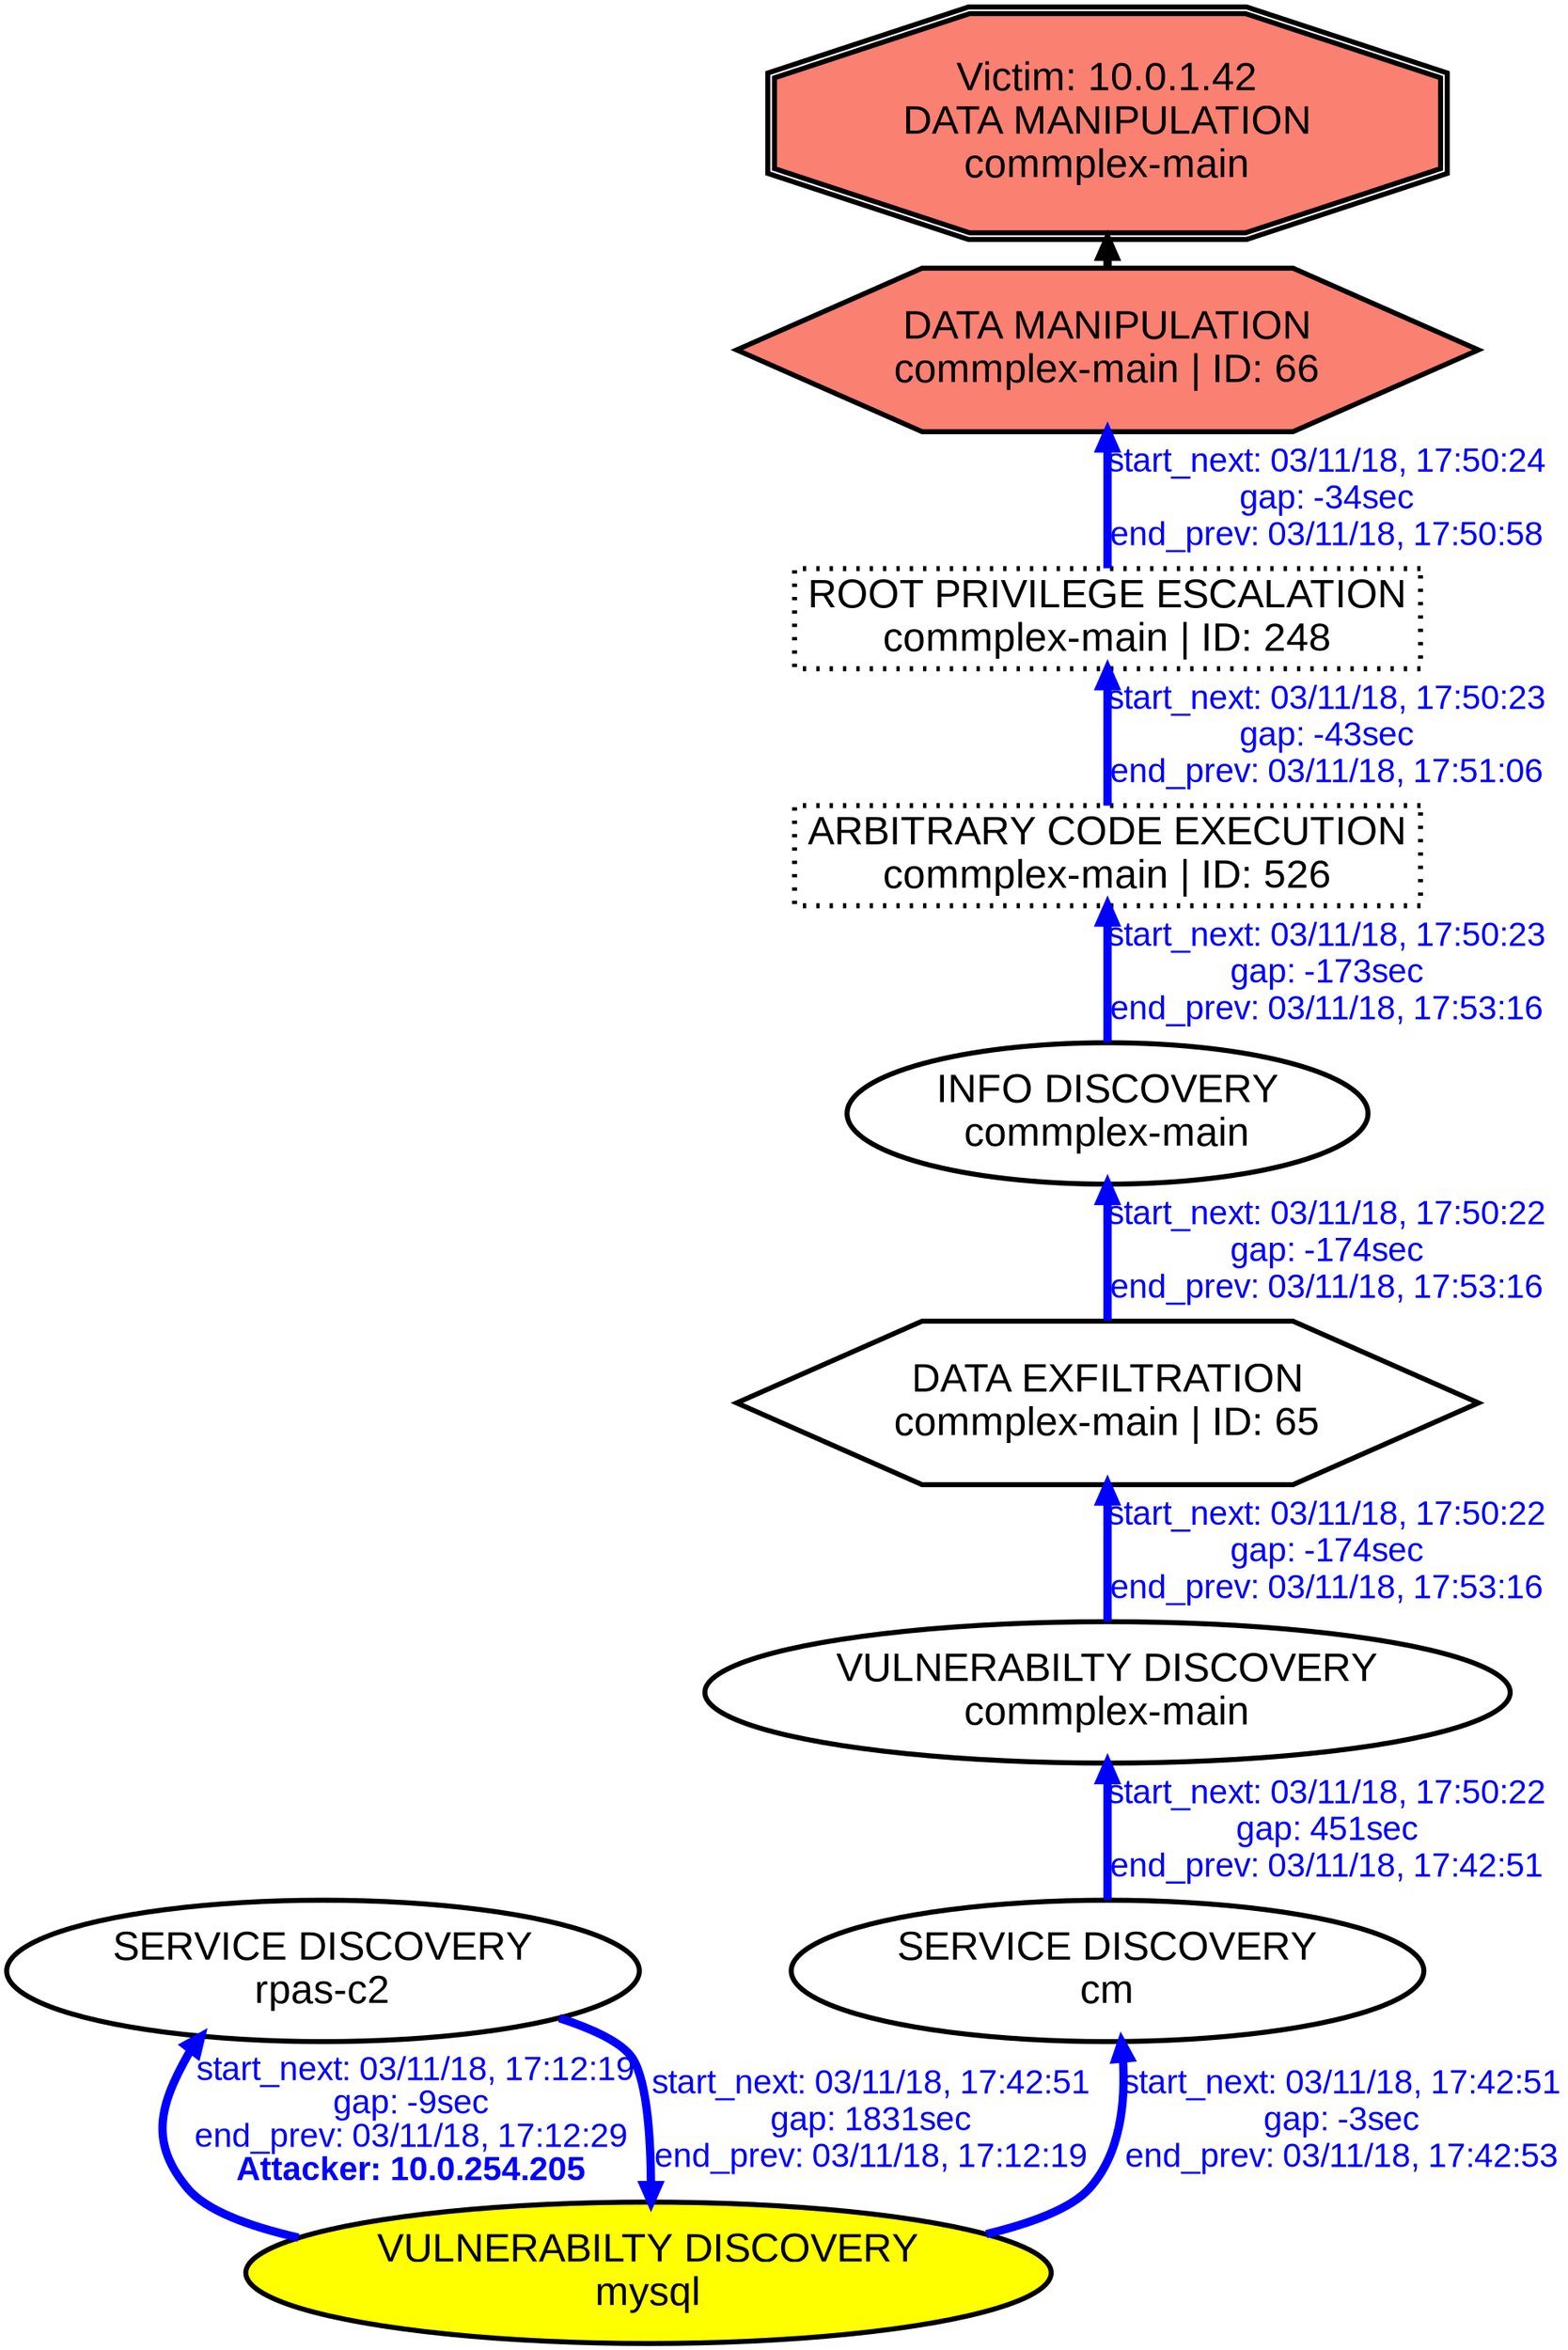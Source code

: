 digraph DATAMANIPULATIONcommplexmain {
rankdir="BT"; 
 graph [ nodesep="0.1", ranksep="0.02"] 
 node [ fontname=Arial, fontsize=24,penwidth=3]; 
 edge [ fontname=Arial, fontsize=20,penwidth=5 ];
"Victim: 10.0.1.42
DATA MANIPULATION
commplex-main" [shape=doubleoctagon, style=filled, fillcolor=salmon];
{ rank = max; "Victim: 10.0.1.42
DATA MANIPULATION
commplex-main"}
"DATA MANIPULATION
commplex-main | ID: 66" -> "Victim: 10.0.1.42
DATA MANIPULATION
commplex-main"
"DATA MANIPULATION
commplex-main | ID: 66" [style=filled, fillcolor= salmon]
{ rank=same; "DATA MANIPULATION
commplex-main | ID: 66"}
"VULNERABILTY DISCOVERY
mysql" [style=filled, fillcolor= yellow]
"VULNERABILTY DISCOVERY
mysql" -> "SERVICE DISCOVERY
rpas-c2" [ color=blue] [label=<<font color="blue"> start_next: 03/11/18, 17:12:19<br/>gap: -9sec<br/>end_prev: 03/11/18, 17:12:29</font><br/><font color="blue"><b>Attacker: 10.0.254.205</b></font>>]
"SERVICE DISCOVERY
rpas-c2" -> "VULNERABILTY DISCOVERY
mysql" [ label="start_next: 03/11/18, 17:42:51
gap: 1831sec
end_prev: 03/11/18, 17:12:19"][ fontcolor="blue" color=blue]
"VULNERABILTY DISCOVERY
mysql" -> "SERVICE DISCOVERY
cm" [ label="start_next: 03/11/18, 17:42:51
gap: -3sec
end_prev: 03/11/18, 17:42:53"][ fontcolor="blue" color=blue]
"SERVICE DISCOVERY
cm" -> "VULNERABILTY DISCOVERY
commplex-main" [ label="start_next: 03/11/18, 17:50:22
gap: 451sec
end_prev: 03/11/18, 17:42:51"][ fontcolor="blue" color=blue]
"VULNERABILTY DISCOVERY
commplex-main" -> "DATA EXFILTRATION
commplex-main | ID: 65" [ label="start_next: 03/11/18, 17:50:22
gap: -174sec
end_prev: 03/11/18, 17:53:16"][ fontcolor="blue" color=blue]
"DATA EXFILTRATION
commplex-main | ID: 65" -> "INFO DISCOVERY
commplex-main" [ label="start_next: 03/11/18, 17:50:22
gap: -174sec
end_prev: 03/11/18, 17:53:16"][ fontcolor="blue" color=blue]
"INFO DISCOVERY
commplex-main" -> "ARBITRARY CODE EXECUTION
commplex-main | ID: 526" [ label="start_next: 03/11/18, 17:50:23
gap: -173sec
end_prev: 03/11/18, 17:53:16"][ fontcolor="blue" color=blue]
"ARBITRARY CODE EXECUTION
commplex-main | ID: 526" -> "ROOT PRIVILEGE ESCALATION
commplex-main | ID: 248" [ label="start_next: 03/11/18, 17:50:23
gap: -43sec
end_prev: 03/11/18, 17:51:06"][ fontcolor="blue" color=blue]
"ROOT PRIVILEGE ESCALATION
commplex-main | ID: 248" -> "DATA MANIPULATION
commplex-main | ID: 66" [ label="start_next: 03/11/18, 17:50:24
gap: -34sec
end_prev: 03/11/18, 17:50:58"][ fontcolor="blue" color=blue]
"VULNERABILTY DISCOVERY
mysql" [shape=oval]
"VULNERABILTY DISCOVERY
mysql" [tooltip="ET SCAN Suspicious inbound to mySQL port 3306
ET SCAN Suspicious inbound to MSSQL port 1433
ET SCAN Suspicious inbound to PostgreSQL port 5432
ET SCAN Suspicious inbound to Oracle SQL port 1521
ET SCAN Suspicious inbound to mSQL port 4333"]
"SERVICE DISCOVERY
rpas-c2" [shape=oval]
"SERVICE DISCOVERY
rpas-c2" [tooltip="ET SCAN Potential VNC Scan 5900-5920
ET SCAN Potential VNC Scan 5800-5820"]
"SERVICE DISCOVERY
cm" [shape=oval]
"SERVICE DISCOVERY
cm" [tooltip="ET SCAN Potential VNC Scan 5900-5920
ET SCAN Potential VNC Scan 5800-5820"]
"VULNERABILTY DISCOVERY
commplex-main" [shape=oval]
"VULNERABILTY DISCOVERY
commplex-main" [tooltip="ET SCAN Nikto Web App Scan in Progress"]
"DATA EXFILTRATION
commplex-main | ID: 65" [shape=hexagon]
"DATA EXFILTRATION
commplex-main | ID: 65" [tooltip="GPL WEB_SERVER Tomcat server snoop access
GPL EXPLOIT ISAPI .ida access
GPL EXPLOIT /msadc/samples/ access
ET WEB_SERVER ColdFusion componentutils access
ET WEB_SERVER /system32/ in Uri - Possible Protected Directory Access Attempt
ET WEB_SPECIFIC_APPS PHP-CGI query string parameter vulnerability
ET WEB_SERVER Possible XXE SYSTEM ENTITY in POST BODY.
ET WEB_SERVER /etc/shadow Detected in URI
GPL EXPLOIT ISAPI .idq access"]
"INFO DISCOVERY
commplex-main" [shape=oval]
"INFO DISCOVERY
commplex-main" [tooltip="GPL WEB_SERVER viewcode access
GPL WEB_SERVER .htaccess access
GPL WEB_SERVER writeto.cnf access
GPL WEB_SERVER iisadmin access
ET WEB_SPECIFIC_APPS Request to Wordpress W3TC Plug-in dbcache Directory
GPL WEB_SERVER services.cnf access
GPL EXPLOIT unicode directory traversal attempt
GPL WEB_SERVER service.cnf access
GPL EXPLOIT iisadmpwd attempt
ET WEB_SERVER PHP SESSION SuperGlobal in URI
GPL WEB_SERVER /~root access
GPL WEB_SERVER authors.pwd access
ET WEB_SERVER PHP ENV SuperGlobal in URI
GPL EXPLOIT .cnf access
ET POLICY Proxy TRACE Request - inbound
GPL WEB_SERVER .htpasswd access
GPL WEB_SERVER global.asa access
ET WEB_SERVER PHP SERVER SuperGlobal in URI
GPL EXPLOIT fpcount access
GPL WEB_SERVER globals.pl access
GPL WEB_SERVER service.pwd
GPL EXPLOIT ISAPI .idq attempt
ET WEB_SERVER PHP Easteregg Information-Disclosure (phpinfo)
GPL WEB_SERVER printenv access
GPL WEB_SERVER author.exe access
GPL EXPLOIT iissamples access
GPL EXPLOIT .htr access
ET WEB_SERVER PHP REQUEST SuperGlobal in URI"]
"ARBITRARY CODE EXECUTION
commplex-main | ID: 526" [style="dotted", shape=box]
"ARBITRARY CODE EXECUTION
commplex-main | ID: 526" [tooltip="ET WEB_SPECIFIC_APPS BASE base_stat_common.php remote file include
ET WEB_SPECIFIC_APPS Golem Gaming Portal root_path Parameter Remote File inclusion Attempt
ET WEB_SPECIFIC_APPS WEB-PHP RCE PHPBB 2004-1315
ETPRO WEB_SPECIFIC_APPS PHPMoAdmin RCE Attempt
ET CURRENT_EVENTS QNAP Shellshock CVE-2014-6271
ET WEB_SERVER Exploit Suspected PHP Injection Attack (cmd=)
ET WEB_SERVER Possible CVE-2014-6271 Attempt in Headers"]
"ROOT PRIVILEGE ESCALATION
commplex-main | ID: 248" [style="dotted", shape=box]
"ROOT PRIVILEGE ESCALATION
commplex-main | ID: 248" [tooltip="ET WEB_SERVER ColdFusion administrator access
ETPRO WEB_SPECIFIC_APPS ipTIME firmware < 9.58 RCE
GPL EXPLOIT administrators.pwd access
GPL EXPLOIT CodeRed v2 root.exe access"]
"DATA MANIPULATION
commplex-main | ID: 66" [shape=hexagon]
"DATA MANIPULATION
commplex-main | ID: 66" [tooltip="ET WEB_SERVER Possible SQL Injection Attempt SELECT FROM
ET WEB_SERVER Possible SQL Injection Attempt UNION SELECT"]
}
